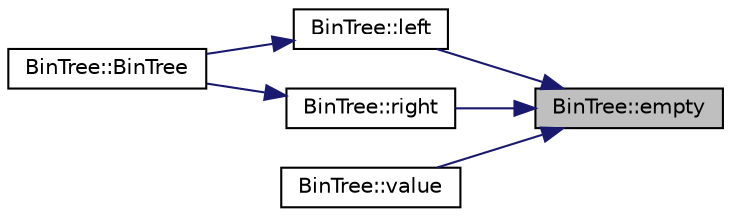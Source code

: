 digraph "BinTree::empty"
{
 // INTERACTIVE_SVG=YES
 // LATEX_PDF_SIZE
  edge [fontname="Helvetica",fontsize="10",labelfontname="Helvetica",labelfontsize="10"];
  node [fontname="Helvetica",fontsize="10",shape=record];
  rankdir="RL";
  Node1 [label="BinTree::empty",height=0.2,width=0.4,color="black", fillcolor="grey75", style="filled", fontcolor="black",tooltip=" "];
  Node1 -> Node2 [dir="back",color="midnightblue",fontsize="10",style="solid",fontname="Helvetica"];
  Node2 [label="BinTree::left",height=0.2,width=0.4,color="black", fillcolor="white", style="filled",URL="$class_bin_tree.html#a82108db4c1b08d1f111027788c196d4e",tooltip=" "];
  Node2 -> Node3 [dir="back",color="midnightblue",fontsize="10",style="solid",fontname="Helvetica"];
  Node3 [label="BinTree::BinTree",height=0.2,width=0.4,color="black", fillcolor="white", style="filled",URL="$class_bin_tree.html#adb7eeff76d08130c943b36af215eb521",tooltip=" "];
  Node1 -> Node4 [dir="back",color="midnightblue",fontsize="10",style="solid",fontname="Helvetica"];
  Node4 [label="BinTree::right",height=0.2,width=0.4,color="black", fillcolor="white", style="filled",URL="$class_bin_tree.html#aff8e96651b27284c329667b5ad3e4d0b",tooltip=" "];
  Node4 -> Node3 [dir="back",color="midnightblue",fontsize="10",style="solid",fontname="Helvetica"];
  Node1 -> Node5 [dir="back",color="midnightblue",fontsize="10",style="solid",fontname="Helvetica"];
  Node5 [label="BinTree::value",height=0.2,width=0.4,color="black", fillcolor="white", style="filled",URL="$class_bin_tree.html#a734e785b089c87b49187ee7c58edf5f3",tooltip=" "];
}

